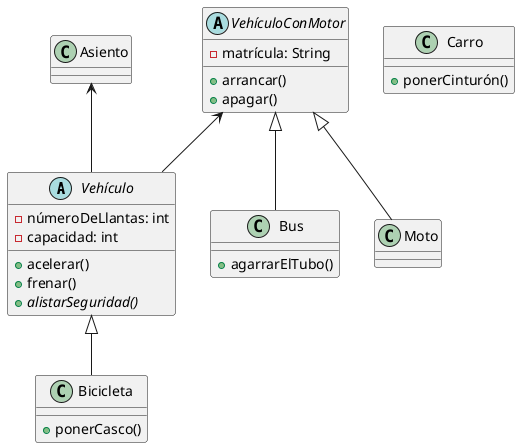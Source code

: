 @startuml
'https://plantuml.com/sequence-diagram

abstract class Vehículo {
    - númeroDeLlantas: int
    - capacidad: int
    + acelerar()
    + frenar()
    + {abstract} alistarSeguridad()
}

abstract class VehículoConMotor{
    - matrícula: String
    + arrancar()
    + apagar()
}

class Bicicleta{
    +ponerCasco()
}

class Asiento{

}

class Bus{
+agarrarElTubo()
}

class Carro{
+ponerCinturón()
}



Vehículo -u-> VehículoConMotor
Vehículo -u-> Asiento
Vehículo <|-- Bicicleta
VehículoConMotor <|-- Moto
VehículoConMotor <|-- Bus
@enduml